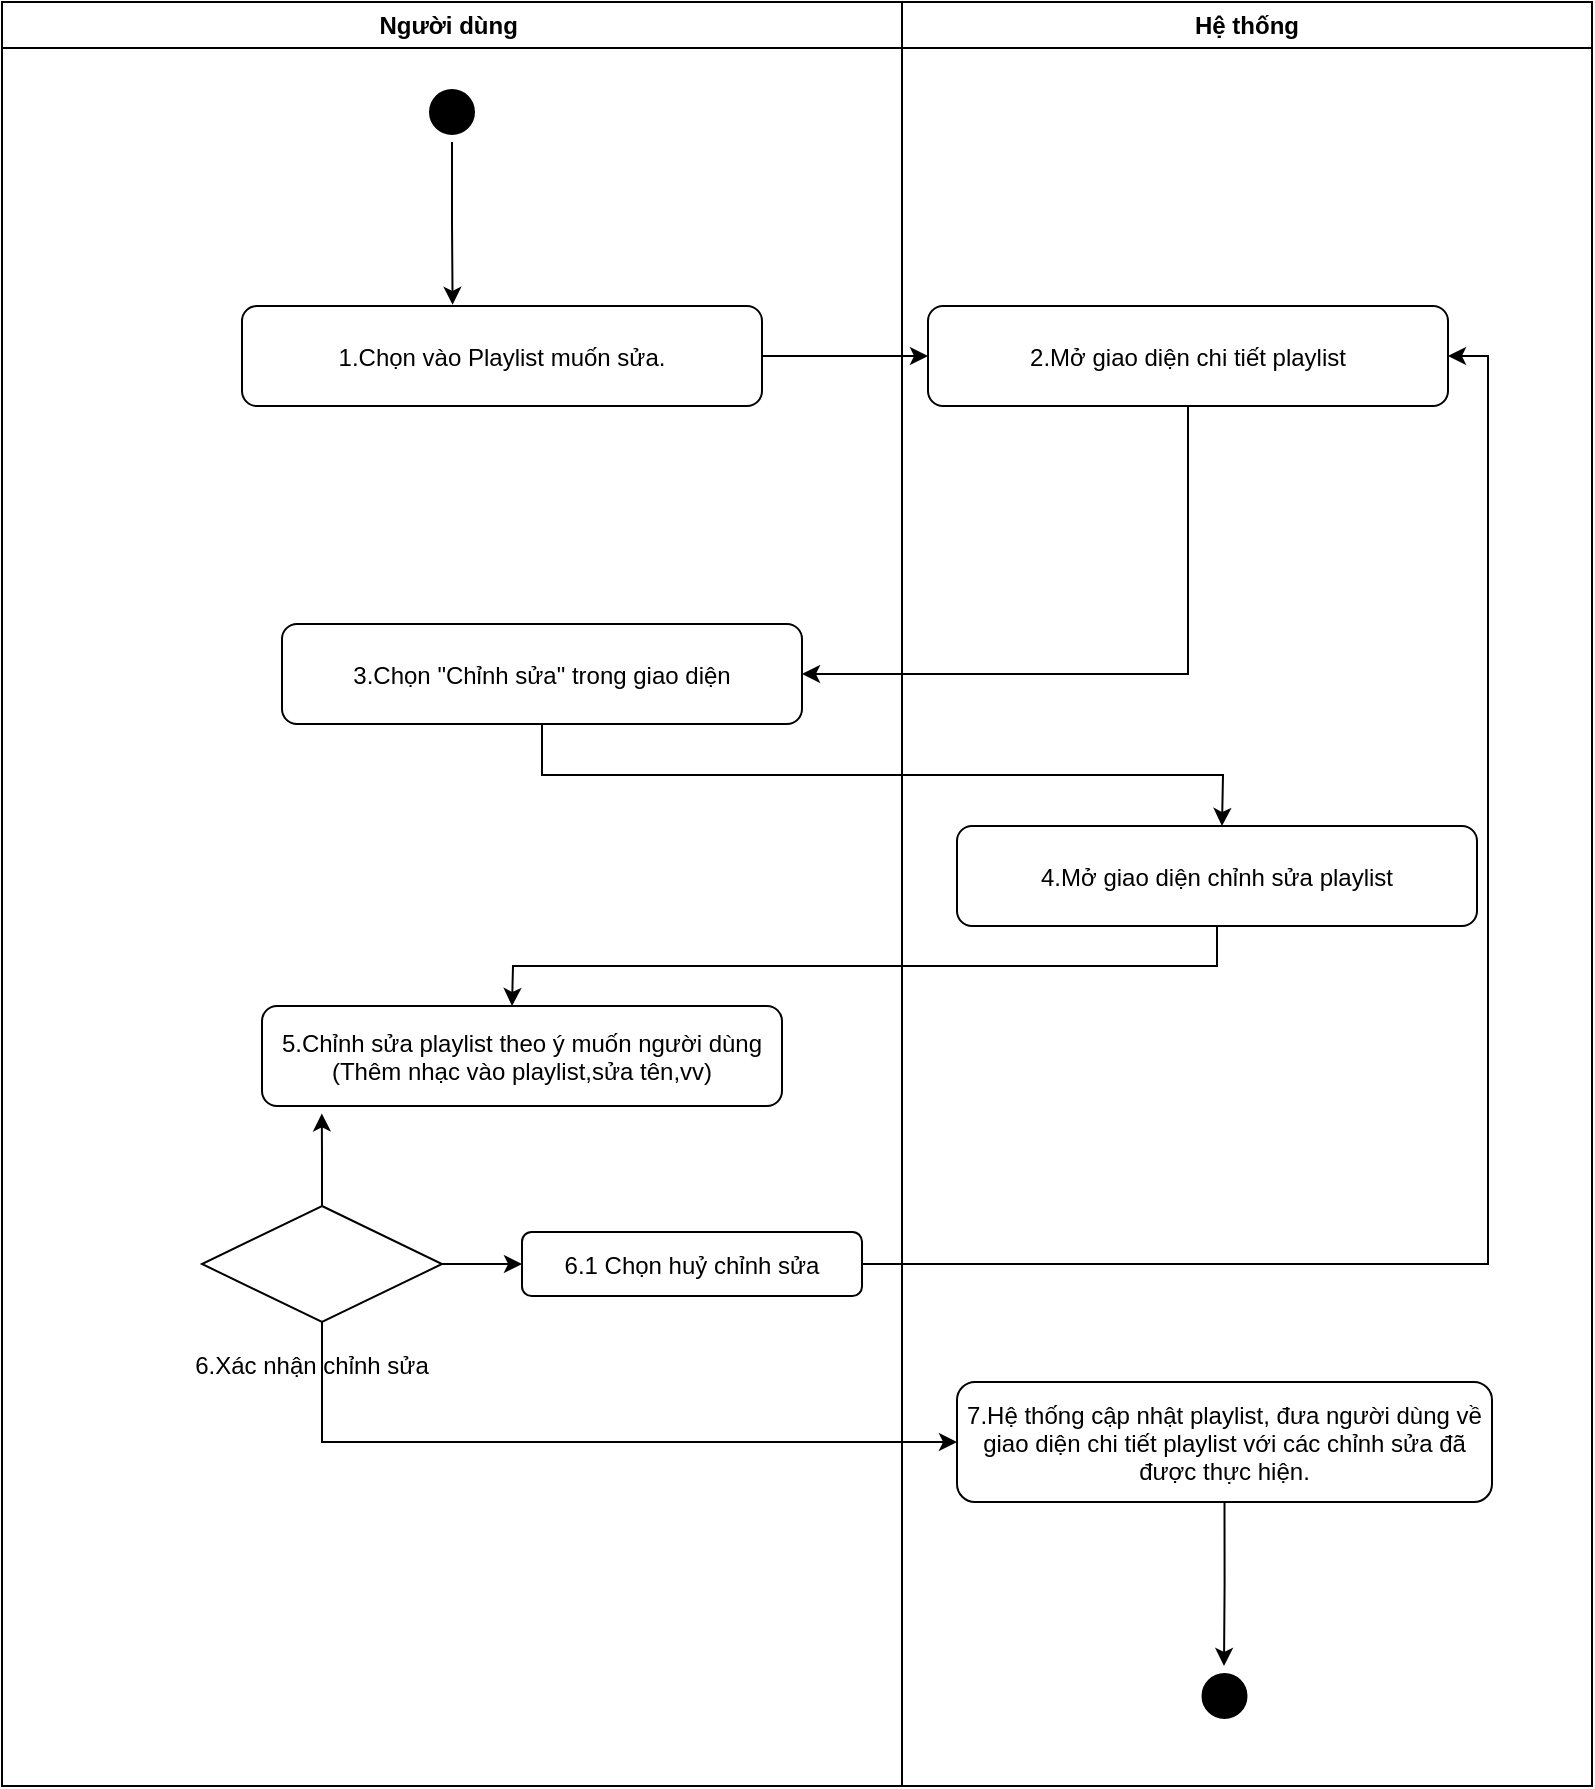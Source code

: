 <mxfile version="28.1.2">
  <diagram name="Page-1" id="e7e014a7-5840-1c2e-5031-d8a46d1fe8dd">
    <mxGraphModel dx="2658" dy="894" grid="1" gridSize="10" guides="1" tooltips="1" connect="1" arrows="1" fold="1" page="1" pageScale="1" pageWidth="1169" pageHeight="826" background="none" math="0" shadow="0">
      <root>
        <mxCell id="0" />
        <mxCell id="1" parent="0" />
        <mxCell id="2" value="Người dùng " style="swimlane;whiteSpace=wrap" parent="1" vertex="1">
          <mxGeometry x="-10" y="128" width="450" height="892" as="geometry" />
        </mxCell>
        <mxCell id="5" value="" style="ellipse;shape=startState;fillColor=#000000;strokeColor=#000000;" parent="2" vertex="1">
          <mxGeometry x="210" y="40" width="30" height="30" as="geometry" />
        </mxCell>
        <mxCell id="s9egA-n-uwzUiJ3B5Gmp-15" style="edgeStyle=orthogonalEdgeStyle;rounded=0;orthogonalLoop=1;jettySize=auto;html=1;exitX=0.5;exitY=1;exitDx=0;exitDy=0;" edge="1" parent="2" source="7">
          <mxGeometry relative="1" as="geometry">
            <mxPoint x="610" y="412" as="targetPoint" />
          </mxGeometry>
        </mxCell>
        <mxCell id="7" value="3.Chọn &quot;Chỉnh sửa&quot; trong giao diện" style="rounded=1;" parent="2" vertex="1">
          <mxGeometry x="140" y="311" width="260" height="50" as="geometry" />
        </mxCell>
        <mxCell id="ofE1IKZhP1BckV__TYuj-32" value="1.Chọn vào Playlist muốn sửa." style="rounded=1;" parent="2" vertex="1">
          <mxGeometry x="120" y="152" width="260" height="50" as="geometry" />
        </mxCell>
        <mxCell id="ofE1IKZhP1BckV__TYuj-33" style="edgeStyle=orthogonalEdgeStyle;rounded=0;orthogonalLoop=1;jettySize=auto;html=1;exitX=0.5;exitY=1;exitDx=0;exitDy=0;entryX=0.405;entryY=-0.012;entryDx=0;entryDy=0;entryPerimeter=0;" parent="2" source="5" target="ofE1IKZhP1BckV__TYuj-32" edge="1">
          <mxGeometry relative="1" as="geometry" />
        </mxCell>
        <mxCell id="s9egA-n-uwzUiJ3B5Gmp-42" value="5.Chỉnh sửa playlist theo ý muốn người dùng&#xa;(Thêm nhạc vào playlist,sửa tên,vv)" style="rounded=1;" vertex="1" parent="2">
          <mxGeometry x="130" y="502" width="260" height="50" as="geometry" />
        </mxCell>
        <mxCell id="s9egA-n-uwzUiJ3B5Gmp-51" style="edgeStyle=orthogonalEdgeStyle;rounded=0;orthogonalLoop=1;jettySize=auto;html=1;exitX=1;exitY=0.5;exitDx=0;exitDy=0;entryX=0;entryY=0.5;entryDx=0;entryDy=0;" edge="1" parent="2" source="s9egA-n-uwzUiJ3B5Gmp-45" target="s9egA-n-uwzUiJ3B5Gmp-50">
          <mxGeometry relative="1" as="geometry" />
        </mxCell>
        <mxCell id="s9egA-n-uwzUiJ3B5Gmp-45" value="" style="rhombus;whiteSpace=wrap;html=1;" vertex="1" parent="2">
          <mxGeometry x="100" y="602" width="120" height="58" as="geometry" />
        </mxCell>
        <mxCell id="s9egA-n-uwzUiJ3B5Gmp-47" value="6.Xác nhận chỉnh sửa" style="text;html=1;align=center;verticalAlign=middle;whiteSpace=wrap;rounded=0;" vertex="1" parent="2">
          <mxGeometry x="90" y="665" width="130" height="33" as="geometry" />
        </mxCell>
        <mxCell id="s9egA-n-uwzUiJ3B5Gmp-50" value="6.1 Chọn huỷ chỉnh sửa" style="rounded=1;" vertex="1" parent="2">
          <mxGeometry x="260" y="615" width="170" height="32" as="geometry" />
        </mxCell>
        <mxCell id="s9egA-n-uwzUiJ3B5Gmp-52" style="edgeStyle=orthogonalEdgeStyle;rounded=0;orthogonalLoop=1;jettySize=auto;html=1;exitX=0.5;exitY=0;exitDx=0;exitDy=0;entryX=0.115;entryY=1.074;entryDx=0;entryDy=0;entryPerimeter=0;" edge="1" parent="2" source="s9egA-n-uwzUiJ3B5Gmp-45" target="s9egA-n-uwzUiJ3B5Gmp-42">
          <mxGeometry relative="1" as="geometry" />
        </mxCell>
        <mxCell id="3" value="Hệ thống" style="swimlane;whiteSpace=wrap" parent="1" vertex="1">
          <mxGeometry x="440" y="128" width="345" height="892" as="geometry" />
        </mxCell>
        <mxCell id="uvt4-mb7bjSLwskbyc6D-67" style="edgeStyle=orthogonalEdgeStyle;rounded=0;orthogonalLoop=1;jettySize=auto;html=1;exitX=0.5;exitY=1;exitDx=0;exitDy=0;" parent="3" source="uvt4-mb7bjSLwskbyc6D-61" edge="1">
          <mxGeometry relative="1" as="geometry">
            <mxPoint x="161" y="832" as="targetPoint" />
          </mxGeometry>
        </mxCell>
        <mxCell id="uvt4-mb7bjSLwskbyc6D-61" value="7.Hệ thống cập nhật playlist, đưa người dùng về&#xa;giao diện chi tiết playlist với các chỉnh sửa đã&#xa;được thực hiện." style="rounded=1;" parent="3" vertex="1">
          <mxGeometry x="27.5" y="690" width="267.5" height="60" as="geometry" />
        </mxCell>
        <mxCell id="uvt4-mb7bjSLwskbyc6D-66" value="" style="ellipse;shape=startState;fillColor=#000000;strokeColor=#000000;" parent="3" vertex="1">
          <mxGeometry x="146.25" y="832" width="30" height="30" as="geometry" />
        </mxCell>
        <mxCell id="ofE1IKZhP1BckV__TYuj-31" value="2.Mở giao diện chi tiết playlist" style="rounded=1;" parent="3" vertex="1">
          <mxGeometry x="13" y="152" width="260" height="50" as="geometry" />
        </mxCell>
        <mxCell id="s9egA-n-uwzUiJ3B5Gmp-41" style="edgeStyle=orthogonalEdgeStyle;rounded=0;orthogonalLoop=1;jettySize=auto;html=1;exitX=0.5;exitY=1;exitDx=0;exitDy=0;" edge="1" parent="3" source="s9egA-n-uwzUiJ3B5Gmp-40">
          <mxGeometry relative="1" as="geometry">
            <mxPoint x="-195" y="502" as="targetPoint" />
          </mxGeometry>
        </mxCell>
        <mxCell id="s9egA-n-uwzUiJ3B5Gmp-40" value="4.Mở giao diện chỉnh sửa playlist" style="rounded=1;" vertex="1" parent="3">
          <mxGeometry x="27.5" y="412" width="260" height="50" as="geometry" />
        </mxCell>
        <mxCell id="ofE1IKZhP1BckV__TYuj-34" style="edgeStyle=orthogonalEdgeStyle;rounded=0;orthogonalLoop=1;jettySize=auto;html=1;exitX=1;exitY=0.5;exitDx=0;exitDy=0;entryX=0;entryY=0.5;entryDx=0;entryDy=0;" parent="1" source="ofE1IKZhP1BckV__TYuj-32" target="ofE1IKZhP1BckV__TYuj-31" edge="1">
          <mxGeometry relative="1" as="geometry" />
        </mxCell>
        <mxCell id="ofE1IKZhP1BckV__TYuj-35" style="edgeStyle=orthogonalEdgeStyle;rounded=0;orthogonalLoop=1;jettySize=auto;html=1;exitX=0.5;exitY=1;exitDx=0;exitDy=0;entryX=1;entryY=0.5;entryDx=0;entryDy=0;" parent="1" source="ofE1IKZhP1BckV__TYuj-31" target="7" edge="1">
          <mxGeometry relative="1" as="geometry" />
        </mxCell>
        <mxCell id="s9egA-n-uwzUiJ3B5Gmp-48" style="edgeStyle=orthogonalEdgeStyle;rounded=0;orthogonalLoop=1;jettySize=auto;html=1;entryX=1;entryY=0.5;entryDx=0;entryDy=0;exitX=1;exitY=0.5;exitDx=0;exitDy=0;" edge="1" parent="1" source="s9egA-n-uwzUiJ3B5Gmp-50" target="ofE1IKZhP1BckV__TYuj-31">
          <mxGeometry relative="1" as="geometry">
            <mxPoint x="440" y="760" as="sourcePoint" />
          </mxGeometry>
        </mxCell>
        <mxCell id="s9egA-n-uwzUiJ3B5Gmp-53" style="edgeStyle=orthogonalEdgeStyle;rounded=0;orthogonalLoop=1;jettySize=auto;html=1;exitX=0.5;exitY=1;exitDx=0;exitDy=0;entryX=0;entryY=0.5;entryDx=0;entryDy=0;" edge="1" parent="1" source="s9egA-n-uwzUiJ3B5Gmp-45" target="uvt4-mb7bjSLwskbyc6D-61">
          <mxGeometry relative="1" as="geometry" />
        </mxCell>
      </root>
    </mxGraphModel>
  </diagram>
</mxfile>
